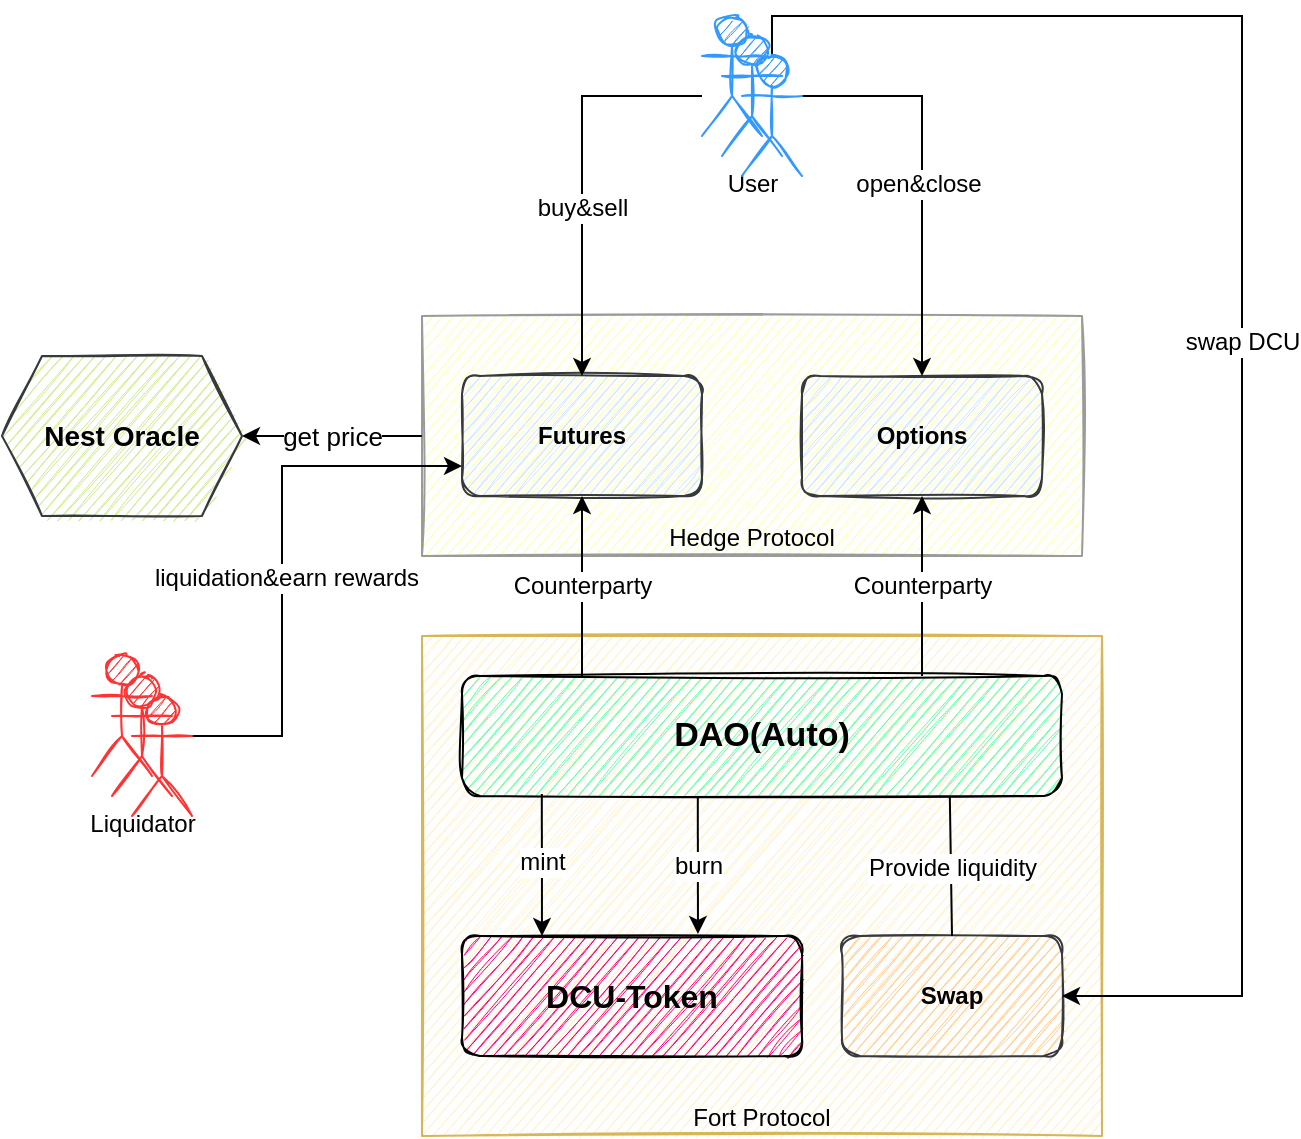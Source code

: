 <mxfile version="14.9.3" type="github">
  <diagram id="k4ojAMU12aombDE0C2ki" name="Page-1">
    <mxGraphModel dx="1351" dy="804" grid="1" gridSize="10" guides="1" tooltips="1" connect="1" arrows="1" fold="1" page="1" pageScale="1" pageWidth="827" pageHeight="1169" math="0" shadow="0">
      <root>
        <mxCell id="0" />
        <mxCell id="1" parent="0" />
        <mxCell id="qCr_E0wd5vRtcSFWzO8O-10" value="Fort Protocol" style="rounded=0;whiteSpace=wrap;html=1;shadow=0;glass=0;sketch=1;strokeColor=#d6b656;fillColor=#fff2cc;verticalAlign=bottom;" vertex="1" parent="1">
          <mxGeometry x="220" y="320" width="340" height="250" as="geometry" />
        </mxCell>
        <mxCell id="qCr_E0wd5vRtcSFWzO8O-9" value="&lt;font style=&quot;font-size: 13px&quot;&gt;get price&lt;/font&gt;" style="edgeStyle=orthogonalEdgeStyle;rounded=0;orthogonalLoop=1;jettySize=auto;html=1;exitX=0;exitY=0.5;exitDx=0;exitDy=0;entryX=1;entryY=0.5;entryDx=0;entryDy=0;" edge="1" parent="1" source="qCr_E0wd5vRtcSFWzO8O-4" target="qCr_E0wd5vRtcSFWzO8O-7">
          <mxGeometry relative="1" as="geometry" />
        </mxCell>
        <mxCell id="qCr_E0wd5vRtcSFWzO8O-4" value="Hedge Protocol" style="rounded=0;whiteSpace=wrap;html=1;shadow=0;glass=0;sketch=1;strokeColor=#36393d;fillColor=#ffff88;verticalAlign=bottom;opacity=50;" vertex="1" parent="1">
          <mxGeometry x="220" y="160" width="330" height="120" as="geometry" />
        </mxCell>
        <mxCell id="qCr_E0wd5vRtcSFWzO8O-1" value="&lt;b&gt;Futures&lt;/b&gt;" style="rounded=1;whiteSpace=wrap;html=1;shadow=0;glass=0;fillColor=#cce5ff;strokeColor=#36393d;sketch=1;" vertex="1" parent="1">
          <mxGeometry x="240" y="190" width="120" height="60" as="geometry" />
        </mxCell>
        <mxCell id="qCr_E0wd5vRtcSFWzO8O-2" value="&lt;b&gt;Options&lt;/b&gt;" style="rounded=1;whiteSpace=wrap;html=1;shadow=0;glass=0;sketch=1;strokeColor=#36393d;fillColor=#cce5ff;" vertex="1" parent="1">
          <mxGeometry x="410" y="190" width="120" height="60" as="geometry" />
        </mxCell>
        <mxCell id="qCr_E0wd5vRtcSFWzO8O-7" value="&lt;b&gt;&lt;font style=&quot;font-size: 14px&quot;&gt;Nest Oracle&lt;/font&gt;&lt;/b&gt;" style="shape=hexagon;perimeter=hexagonPerimeter2;whiteSpace=wrap;html=1;fixedSize=1;rounded=0;shadow=0;glass=0;sketch=1;strokeColor=#36393d;fillColor=#cdeb8b;verticalAlign=middle;" vertex="1" parent="1">
          <mxGeometry x="10" y="180" width="120" height="80" as="geometry" />
        </mxCell>
        <mxCell id="qCr_E0wd5vRtcSFWzO8O-5" value="&lt;b&gt;Swap&lt;/b&gt;" style="rounded=1;whiteSpace=wrap;html=1;shadow=0;glass=0;sketch=1;strokeColor=#36393d;fillColor=#ffcc99;verticalAlign=middle;" vertex="1" parent="1">
          <mxGeometry x="430" y="470" width="110" height="60" as="geometry" />
        </mxCell>
        <mxCell id="qCr_E0wd5vRtcSFWzO8O-38" value="Counterparty" style="edgeStyle=orthogonalEdgeStyle;rounded=0;orthogonalLoop=1;jettySize=auto;html=1;exitX=0.2;exitY=0;exitDx=0;exitDy=0;entryX=0.5;entryY=1;entryDx=0;entryDy=0;fontSize=12;exitPerimeter=0;" edge="1" parent="1" source="qCr_E0wd5vRtcSFWzO8O-12" target="qCr_E0wd5vRtcSFWzO8O-1">
          <mxGeometry relative="1" as="geometry">
            <Array as="points" />
          </mxGeometry>
        </mxCell>
        <mxCell id="qCr_E0wd5vRtcSFWzO8O-39" value="Counterparty" style="edgeStyle=orthogonalEdgeStyle;rounded=0;orthogonalLoop=1;jettySize=auto;html=1;entryX=0.5;entryY=1;entryDx=0;entryDy=0;fontSize=12;" edge="1" parent="1" target="qCr_E0wd5vRtcSFWzO8O-2">
          <mxGeometry relative="1" as="geometry">
            <mxPoint x="470" y="340" as="sourcePoint" />
            <Array as="points">
              <mxPoint x="470" y="340" />
            </Array>
          </mxGeometry>
        </mxCell>
        <mxCell id="qCr_E0wd5vRtcSFWzO8O-12" value="&lt;font style=&quot;font-size: 17px&quot;&gt;&lt;b&gt;DAO(Auto)&lt;/b&gt;&lt;/font&gt;" style="rounded=1;whiteSpace=wrap;html=1;shadow=0;glass=0;sketch=1;verticalAlign=middle;fillColor=#66FFB3;" vertex="1" parent="1">
          <mxGeometry x="240" y="340" width="300" height="60" as="geometry" />
        </mxCell>
        <mxCell id="qCr_E0wd5vRtcSFWzO8O-17" value="&lt;b&gt;&lt;font style=&quot;font-size: 16px&quot;&gt;DCU-Token&lt;/font&gt;&lt;/b&gt;" style="rounded=1;whiteSpace=wrap;html=1;shadow=0;glass=0;sketch=1;strokeColor=#000000;gradientColor=none;verticalAlign=middle;fillColor=#FF0080;" vertex="1" parent="1">
          <mxGeometry x="240" y="470" width="170" height="60" as="geometry" />
        </mxCell>
        <mxCell id="qCr_E0wd5vRtcSFWzO8O-19" value="" style="endArrow=none;html=1;exitX=0.5;exitY=0;exitDx=0;exitDy=0;entryX=0.813;entryY=1;entryDx=0;entryDy=0;entryPerimeter=0;" edge="1" parent="1" source="qCr_E0wd5vRtcSFWzO8O-5" target="qCr_E0wd5vRtcSFWzO8O-12">
          <mxGeometry width="50" height="50" relative="1" as="geometry">
            <mxPoint x="410" y="390" as="sourcePoint" />
            <mxPoint x="460" y="340" as="targetPoint" />
          </mxGeometry>
        </mxCell>
        <mxCell id="qCr_E0wd5vRtcSFWzO8O-20" value="Provide liquidity" style="edgeLabel;html=1;align=center;verticalAlign=middle;resizable=0;points=[];fontSize=12;horizontal=1;" vertex="1" connectable="0" parent="qCr_E0wd5vRtcSFWzO8O-19">
          <mxGeometry x="-0.028" relative="1" as="geometry">
            <mxPoint as="offset" />
          </mxGeometry>
        </mxCell>
        <mxCell id="qCr_E0wd5vRtcSFWzO8O-21" value="" style="endArrow=classic;html=1;fontSize=12;exitX=0.133;exitY=0.983;exitDx=0;exitDy=0;exitPerimeter=0;" edge="1" parent="1" source="qCr_E0wd5vRtcSFWzO8O-12">
          <mxGeometry width="50" height="50" relative="1" as="geometry">
            <mxPoint x="410" y="350" as="sourcePoint" />
            <mxPoint x="280" y="470" as="targetPoint" />
          </mxGeometry>
        </mxCell>
        <mxCell id="qCr_E0wd5vRtcSFWzO8O-22" value="mint" style="edgeLabel;html=1;align=center;verticalAlign=middle;resizable=0;points=[];fontSize=12;" vertex="1" connectable="0" parent="qCr_E0wd5vRtcSFWzO8O-21">
          <mxGeometry x="-0.057" relative="1" as="geometry">
            <mxPoint as="offset" />
          </mxGeometry>
        </mxCell>
        <mxCell id="qCr_E0wd5vRtcSFWzO8O-23" value="" style="endArrow=classic;html=1;fontSize=12;entryX=0.694;entryY=-0.017;entryDx=0;entryDy=0;entryPerimeter=0;exitX=0.393;exitY=1;exitDx=0;exitDy=0;exitPerimeter=0;" edge="1" parent="1" source="qCr_E0wd5vRtcSFWzO8O-12" target="qCr_E0wd5vRtcSFWzO8O-17">
          <mxGeometry width="50" height="50" relative="1" as="geometry">
            <mxPoint x="410" y="350" as="sourcePoint" />
            <mxPoint x="460" y="300" as="targetPoint" />
          </mxGeometry>
        </mxCell>
        <mxCell id="qCr_E0wd5vRtcSFWzO8O-24" value="burn" style="edgeLabel;html=1;align=center;verticalAlign=middle;resizable=0;points=[];fontSize=12;" vertex="1" connectable="0" parent="qCr_E0wd5vRtcSFWzO8O-23">
          <mxGeometry x="0.015" relative="1" as="geometry">
            <mxPoint as="offset" />
          </mxGeometry>
        </mxCell>
        <mxCell id="qCr_E0wd5vRtcSFWzO8O-33" style="edgeStyle=orthogonalEdgeStyle;rounded=0;orthogonalLoop=1;jettySize=auto;html=1;entryX=0.5;entryY=0;entryDx=0;entryDy=0;fontSize=12;" edge="1" parent="1" target="qCr_E0wd5vRtcSFWzO8O-1">
          <mxGeometry relative="1" as="geometry">
            <mxPoint x="360" y="50" as="sourcePoint" />
            <Array as="points">
              <mxPoint x="360" y="50" />
              <mxPoint x="300" y="50" />
            </Array>
          </mxGeometry>
        </mxCell>
        <mxCell id="qCr_E0wd5vRtcSFWzO8O-34" value="buy&amp;amp;sell" style="edgeLabel;html=1;align=center;verticalAlign=middle;resizable=0;points=[];fontSize=12;" vertex="1" connectable="0" parent="qCr_E0wd5vRtcSFWzO8O-33">
          <mxGeometry x="0.156" relative="1" as="geometry">
            <mxPoint as="offset" />
          </mxGeometry>
        </mxCell>
        <mxCell id="qCr_E0wd5vRtcSFWzO8O-29" value="" style="shape=umlActor;verticalLabelPosition=bottom;verticalAlign=top;html=1;outlineConnect=0;rounded=0;shadow=0;glass=0;sketch=1;fontSize=12;gradientColor=none;fillColor=#3399FF;strokeColor=#3399FF;" vertex="1" parent="1">
          <mxGeometry x="360" y="10" width="30" height="60" as="geometry" />
        </mxCell>
        <mxCell id="qCr_E0wd5vRtcSFWzO8O-31" value="User" style="shape=umlActor;verticalLabelPosition=bottom;verticalAlign=top;html=1;outlineConnect=0;rounded=0;shadow=0;glass=0;sketch=1;fontSize=12;gradientColor=none;fillColor=#3399FF;strokeColor=#3399FF;" vertex="1" parent="1">
          <mxGeometry x="370" y="20" width="30" height="60" as="geometry" />
        </mxCell>
        <mxCell id="qCr_E0wd5vRtcSFWzO8O-35" style="edgeStyle=orthogonalEdgeStyle;rounded=0;orthogonalLoop=1;jettySize=auto;html=1;exitX=1;exitY=0.333;exitDx=0;exitDy=0;exitPerimeter=0;fontSize=12;" edge="1" parent="1" source="qCr_E0wd5vRtcSFWzO8O-32" target="qCr_E0wd5vRtcSFWzO8O-2">
          <mxGeometry relative="1" as="geometry" />
        </mxCell>
        <mxCell id="qCr_E0wd5vRtcSFWzO8O-36" value="open&amp;amp;close" style="edgeLabel;html=1;align=center;verticalAlign=middle;resizable=0;points=[];fontSize=12;" vertex="1" connectable="0" parent="qCr_E0wd5vRtcSFWzO8O-35">
          <mxGeometry x="0.04" y="-2" relative="1" as="geometry">
            <mxPoint as="offset" />
          </mxGeometry>
        </mxCell>
        <mxCell id="qCr_E0wd5vRtcSFWzO8O-45" value="swap DCU" style="edgeStyle=orthogonalEdgeStyle;rounded=0;orthogonalLoop=1;jettySize=auto;html=1;exitX=0.5;exitY=0;exitDx=0;exitDy=0;exitPerimeter=0;entryX=1;entryY=0.5;entryDx=0;entryDy=0;fontSize=12;" edge="1" parent="1" source="qCr_E0wd5vRtcSFWzO8O-32" target="qCr_E0wd5vRtcSFWzO8O-5">
          <mxGeometry relative="1" as="geometry">
            <Array as="points">
              <mxPoint x="395" y="10" />
              <mxPoint x="630" y="10" />
              <mxPoint x="630" y="500" />
            </Array>
          </mxGeometry>
        </mxCell>
        <mxCell id="qCr_E0wd5vRtcSFWzO8O-32" value="" style="shape=umlActor;verticalLabelPosition=bottom;verticalAlign=top;html=1;outlineConnect=0;rounded=0;shadow=0;glass=0;sketch=1;fontSize=12;gradientColor=none;fillColor=#3399FF;strokeColor=#3399FF;" vertex="1" parent="1">
          <mxGeometry x="380" y="30" width="30" height="60" as="geometry" />
        </mxCell>
        <mxCell id="qCr_E0wd5vRtcSFWzO8O-40" value="" style="shape=umlActor;verticalLabelPosition=bottom;verticalAlign=top;html=1;outlineConnect=0;rounded=0;shadow=0;glass=0;sketch=1;fontSize=12;gradientColor=none;fillColor=#FF3333;strokeColor=#FF3333;" vertex="1" parent="1">
          <mxGeometry x="55" y="330" width="30" height="60" as="geometry" />
        </mxCell>
        <mxCell id="qCr_E0wd5vRtcSFWzO8O-41" value="Liquidator" style="shape=umlActor;verticalLabelPosition=bottom;verticalAlign=top;html=1;outlineConnect=0;rounded=0;shadow=0;glass=0;sketch=1;fontSize=12;gradientColor=none;fillColor=#FF3333;strokeColor=#FF3333;" vertex="1" parent="1">
          <mxGeometry x="65" y="340" width="30" height="60" as="geometry" />
        </mxCell>
        <mxCell id="qCr_E0wd5vRtcSFWzO8O-43" style="edgeStyle=orthogonalEdgeStyle;rounded=0;orthogonalLoop=1;jettySize=auto;html=1;exitX=1;exitY=0.333;exitDx=0;exitDy=0;exitPerimeter=0;entryX=0;entryY=0.75;entryDx=0;entryDy=0;fontSize=12;" edge="1" parent="1" source="qCr_E0wd5vRtcSFWzO8O-42" target="qCr_E0wd5vRtcSFWzO8O-1">
          <mxGeometry relative="1" as="geometry">
            <Array as="points">
              <mxPoint x="150" y="370" />
              <mxPoint x="150" y="235" />
            </Array>
          </mxGeometry>
        </mxCell>
        <mxCell id="qCr_E0wd5vRtcSFWzO8O-44" value="liquidation&amp;amp;earn rewards" style="edgeLabel;html=1;align=center;verticalAlign=middle;resizable=0;points=[];fontSize=12;" vertex="1" connectable="0" parent="qCr_E0wd5vRtcSFWzO8O-43">
          <mxGeometry x="-0.078" y="-1" relative="1" as="geometry">
            <mxPoint x="1" as="offset" />
          </mxGeometry>
        </mxCell>
        <mxCell id="qCr_E0wd5vRtcSFWzO8O-42" value="" style="shape=umlActor;verticalLabelPosition=bottom;verticalAlign=top;html=1;outlineConnect=0;rounded=0;shadow=0;glass=0;sketch=1;fontSize=12;gradientColor=none;fillColor=#FF3333;strokeColor=#FF3333;" vertex="1" parent="1">
          <mxGeometry x="75" y="350" width="30" height="60" as="geometry" />
        </mxCell>
      </root>
    </mxGraphModel>
  </diagram>
</mxfile>
